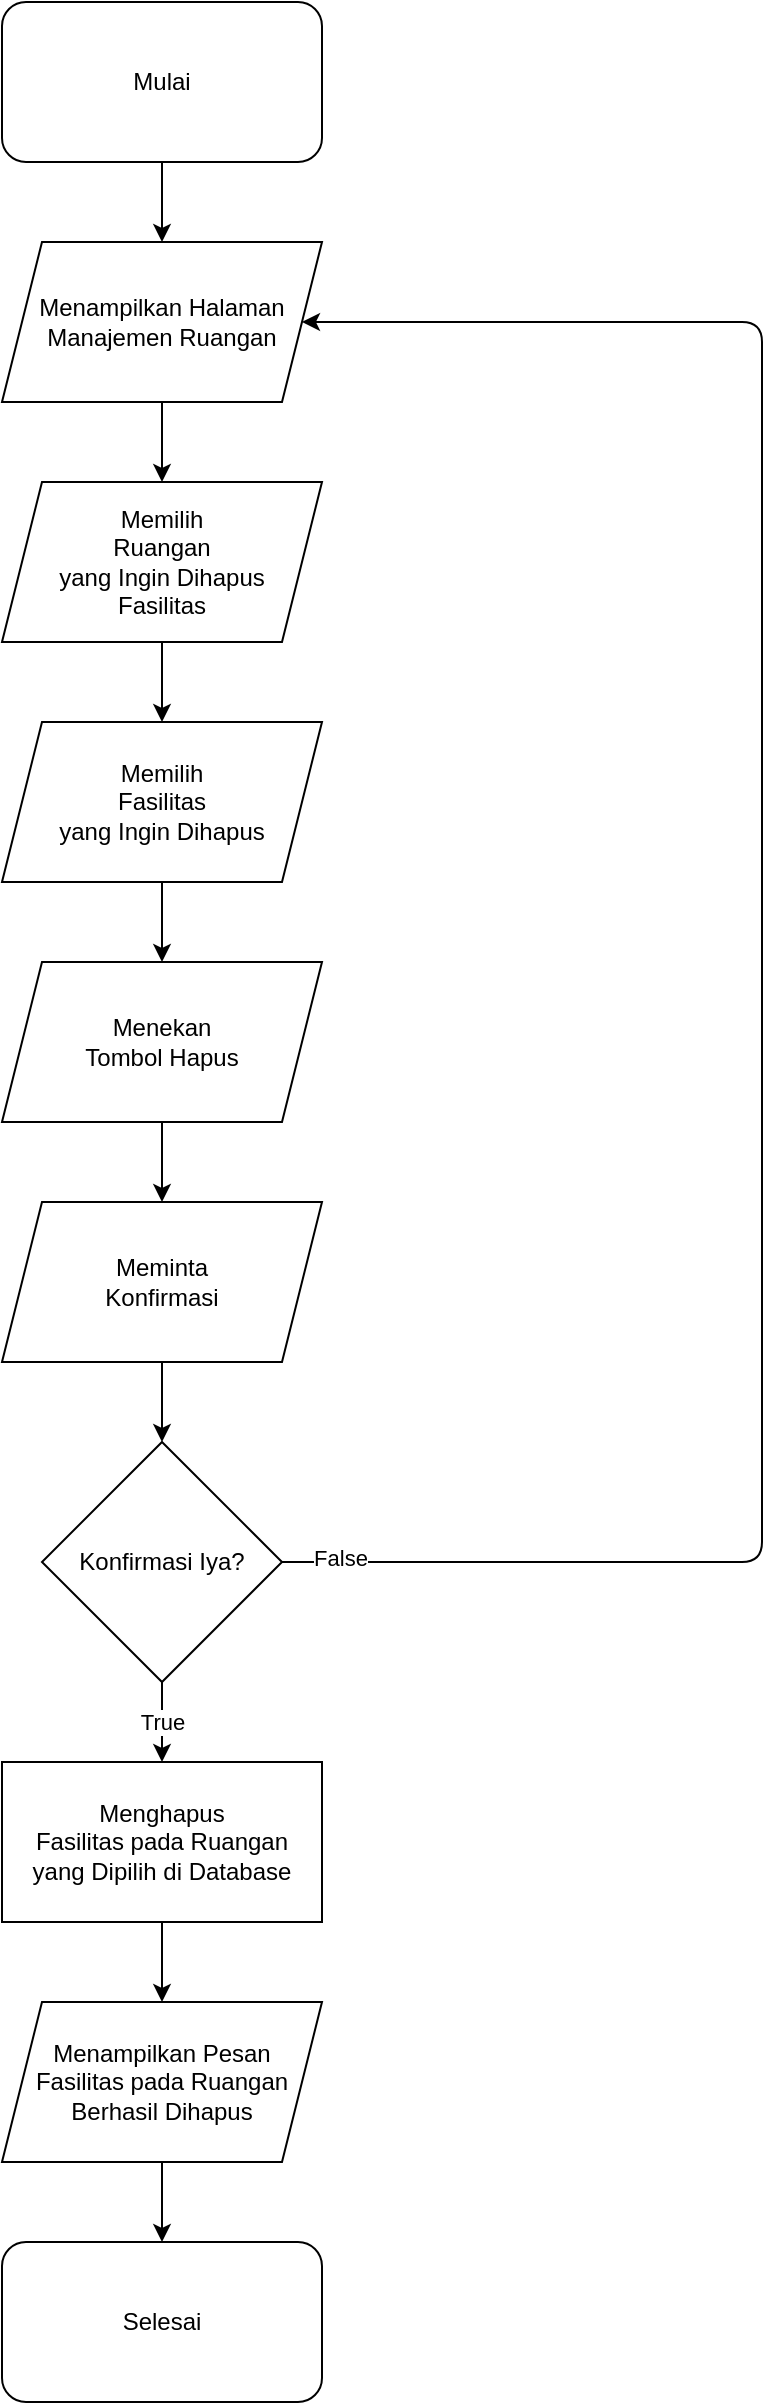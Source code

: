 <mxfile>
    <diagram id="L6l_rc7WKVScHapIZRDf" name="Page-1">
        <mxGraphModel dx="572" dy="571" grid="1" gridSize="10" guides="1" tooltips="1" connect="1" arrows="1" fold="1" page="1" pageScale="1" pageWidth="850" pageHeight="1100" math="0" shadow="0">
            <root>
                <mxCell id="0"/>
                <mxCell id="1" parent="0"/>
                <mxCell id="2" style="edgeStyle=orthogonalEdgeStyle;html=1;entryX=0.5;entryY=0;entryDx=0;entryDy=0;" parent="1" source="3" target="5" edge="1">
                    <mxGeometry relative="1" as="geometry"/>
                </mxCell>
                <mxCell id="3" value="Mulai" style="rounded=1;whiteSpace=wrap;html=1;" parent="1" vertex="1">
                    <mxGeometry x="40" y="40" width="160" height="80" as="geometry"/>
                </mxCell>
                <mxCell id="50" value="" style="edgeStyle=none;html=1;" parent="1" source="5" target="49" edge="1">
                    <mxGeometry relative="1" as="geometry"/>
                </mxCell>
                <mxCell id="5" value="Menampilkan Halaman&lt;br&gt;Manajemen Ruangan" style="shape=parallelogram;perimeter=parallelogramPerimeter;whiteSpace=wrap;html=1;fixedSize=1;" parent="1" vertex="1">
                    <mxGeometry x="40" y="160" width="160" height="80" as="geometry"/>
                </mxCell>
                <mxCell id="6" style="edgeStyle=orthogonalEdgeStyle;html=1;entryX=0.5;entryY=0;entryDx=0;entryDy=0;" parent="1" source="7" target="11" edge="1">
                    <mxGeometry relative="1" as="geometry">
                        <mxPoint x="120" y="520" as="targetPoint"/>
                    </mxGeometry>
                </mxCell>
                <mxCell id="7" value="Memilih&lt;br&gt;Fasilitas&lt;br&gt;yang Ingin&amp;nbsp;Dihapus" style="shape=parallelogram;perimeter=parallelogramPerimeter;whiteSpace=wrap;html=1;fixedSize=1;" parent="1" vertex="1">
                    <mxGeometry x="40" y="400" width="160" height="80" as="geometry"/>
                </mxCell>
                <mxCell id="10" value="" style="edgeStyle=orthogonalEdgeStyle;html=1;" parent="1" source="11" target="13" edge="1">
                    <mxGeometry relative="1" as="geometry"/>
                </mxCell>
                <mxCell id="11" value="Menekan&lt;br&gt;Tombol&amp;nbsp;Hapus" style="shape=parallelogram;perimeter=parallelogramPerimeter;whiteSpace=wrap;html=1;fixedSize=1;" parent="1" vertex="1">
                    <mxGeometry x="40" y="520" width="160" height="80" as="geometry"/>
                </mxCell>
                <mxCell id="12" value="" style="edgeStyle=orthogonalEdgeStyle;html=1;" parent="1" source="13" target="17" edge="1">
                    <mxGeometry relative="1" as="geometry"/>
                </mxCell>
                <mxCell id="13" value="Meminta&lt;br&gt;Konfirmasi" style="shape=parallelogram;perimeter=parallelogramPerimeter;whiteSpace=wrap;html=1;fixedSize=1;" parent="1" vertex="1">
                    <mxGeometry x="40" y="640" width="160" height="80" as="geometry"/>
                </mxCell>
                <mxCell id="15" style="edgeStyle=orthogonalEdgeStyle;html=1;entryX=1;entryY=0.5;entryDx=0;entryDy=0;" parent="1" source="17" target="5" edge="1">
                    <mxGeometry relative="1" as="geometry">
                        <Array as="points">
                            <mxPoint x="420" y="820"/>
                            <mxPoint x="420" y="200"/>
                        </Array>
                    </mxGeometry>
                </mxCell>
                <mxCell id="16" value="False" style="edgeLabel;html=1;align=center;verticalAlign=middle;resizable=0;points=[];" parent="15" vertex="1" connectable="0">
                    <mxGeometry x="-0.948" y="2" relative="1" as="geometry">
                        <mxPoint as="offset"/>
                    </mxGeometry>
                </mxCell>
                <mxCell id="17" value="Konfirmasi Iya?" style="rhombus;whiteSpace=wrap;html=1;" parent="1" vertex="1">
                    <mxGeometry x="60" y="760" width="120" height="120" as="geometry"/>
                </mxCell>
                <mxCell id="21" value="True" style="edgeStyle=orthogonalEdgeStyle;html=1;entryX=0.5;entryY=0;entryDx=0;entryDy=0;exitX=0.5;exitY=1;exitDx=0;exitDy=0;" parent="1" source="17" target="33" edge="1">
                    <mxGeometry relative="1" as="geometry">
                        <mxPoint x="120" y="1200" as="targetPoint"/>
                        <mxPoint x="120" y="1160" as="sourcePoint"/>
                    </mxGeometry>
                </mxCell>
                <mxCell id="32" value="" style="edgeStyle=orthogonalEdgeStyle;html=1;" parent="1" source="33" target="35" edge="1">
                    <mxGeometry relative="1" as="geometry"/>
                </mxCell>
                <mxCell id="33" value="Menghapus&lt;br&gt;Fasilitas pada Ruangan &lt;br&gt;yang Dipilih di Database" style="rounded=0;whiteSpace=wrap;html=1;" parent="1" vertex="1">
                    <mxGeometry x="40" y="920" width="160" height="80" as="geometry"/>
                </mxCell>
                <mxCell id="34" value="" style="edgeStyle=orthogonalEdgeStyle;html=1;" parent="1" source="35" target="36" edge="1">
                    <mxGeometry relative="1" as="geometry"/>
                </mxCell>
                <mxCell id="35" value="Menampilkan Pesan&lt;br&gt;Fasilitas pada Ruangan&lt;br&gt;Berhasil Dihapus" style="shape=parallelogram;perimeter=parallelogramPerimeter;whiteSpace=wrap;html=1;fixedSize=1;" parent="1" vertex="1">
                    <mxGeometry x="40" y="1040" width="160" height="80" as="geometry"/>
                </mxCell>
                <mxCell id="36" value="Selesai" style="rounded=1;whiteSpace=wrap;html=1;" parent="1" vertex="1">
                    <mxGeometry x="40" y="1160" width="160" height="80" as="geometry"/>
                </mxCell>
                <mxCell id="52" value="" style="edgeStyle=none;html=1;" parent="1" source="49" target="7" edge="1">
                    <mxGeometry relative="1" as="geometry"/>
                </mxCell>
                <mxCell id="49" value="Memilih&lt;br&gt;Ruangan &lt;br&gt;yang Ingin Dihapus&lt;br&gt;Fasilitas" style="shape=parallelogram;perimeter=parallelogramPerimeter;whiteSpace=wrap;html=1;fixedSize=1;" parent="1" vertex="1">
                    <mxGeometry x="40" y="280" width="160" height="80" as="geometry"/>
                </mxCell>
            </root>
        </mxGraphModel>
    </diagram>
</mxfile>